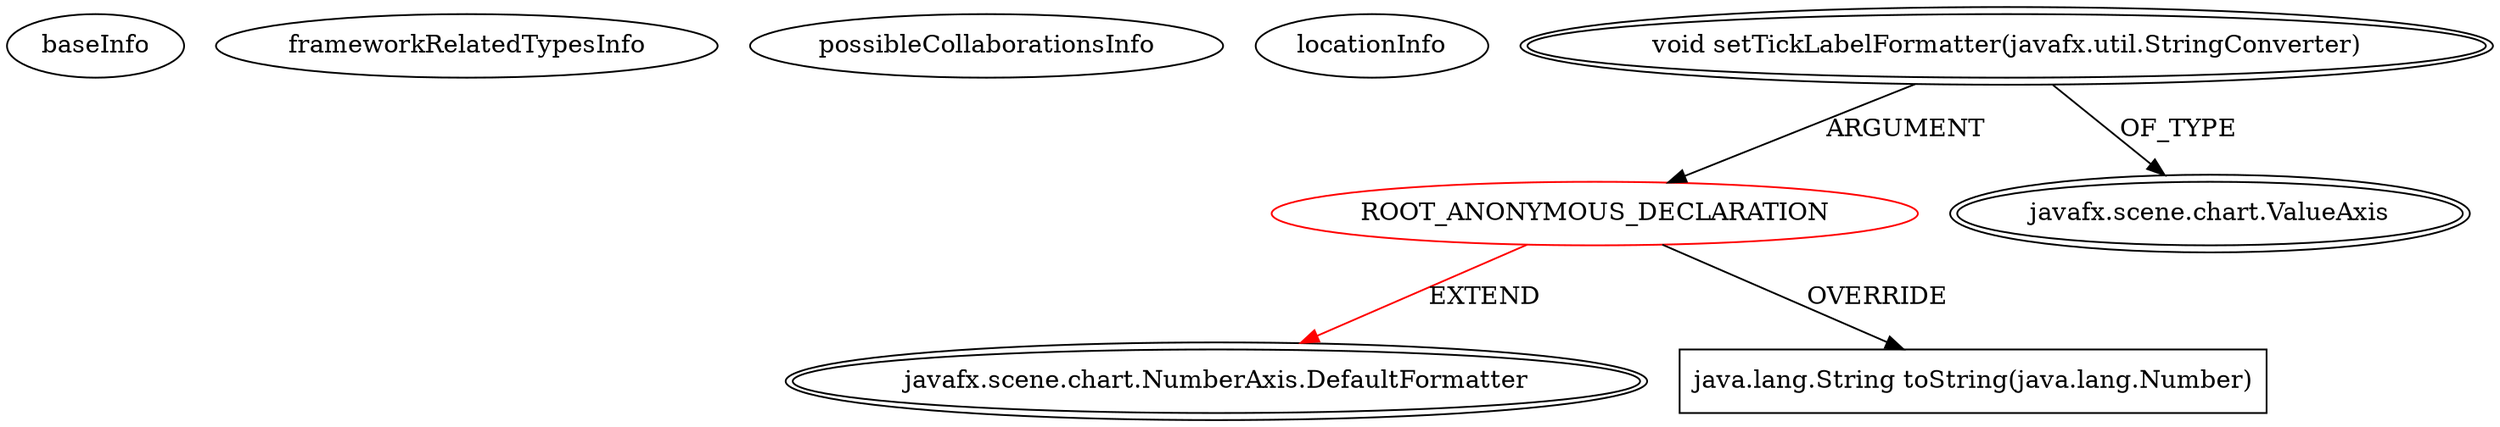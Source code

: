 digraph {
baseInfo[graphId=783,category="extension_graph",isAnonymous=true,possibleRelation=false]
frameworkRelatedTypesInfo[0="javafx.scene.chart.NumberAxis.DefaultFormatter"]
possibleCollaborationsInfo[]
locationInfo[projectName="LichuanLu-ShunUI-FX",filePath="/LichuanLu-ShunUI-FX/ShunUI-FX-master/src/controllers/Controller.java",contextSignature="void initialize(java.net.URL,java.util.ResourceBundle)",graphId="783"]
0[label="ROOT_ANONYMOUS_DECLARATION",vertexType="ROOT_ANONYMOUS_DECLARATION",isFrameworkType=false,color=red]
1[label="javafx.scene.chart.NumberAxis.DefaultFormatter",vertexType="FRAMEWORK_CLASS_TYPE",isFrameworkType=true,peripheries=2]
2[label="void setTickLabelFormatter(javafx.util.StringConverter)",vertexType="OUTSIDE_CALL",isFrameworkType=true,peripheries=2]
3[label="javafx.scene.chart.ValueAxis",vertexType="FRAMEWORK_CLASS_TYPE",isFrameworkType=true,peripheries=2]
4[label="java.lang.String toString(java.lang.Number)",vertexType="OVERRIDING_METHOD_DECLARATION",isFrameworkType=false,shape=box]
0->1[label="EXTEND",color=red]
2->0[label="ARGUMENT"]
2->3[label="OF_TYPE"]
0->4[label="OVERRIDE"]
}
